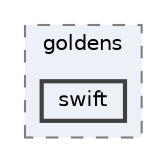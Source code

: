 digraph "flatbuffers/goldens/swift"
{
 // LATEX_PDF_SIZE
  bgcolor="transparent";
  edge [fontname=Helvetica,fontsize=10,labelfontname=Helvetica,labelfontsize=10];
  node [fontname=Helvetica,fontsize=10,shape=box,height=0.2,width=0.4];
  compound=true
  subgraph clusterdir_5f6317b9f664bc8c93949d780da8f012 {
    graph [ bgcolor="#edf0f7", pencolor="grey50", label="goldens", fontname=Helvetica,fontsize=10 style="filled,dashed", URL="dir_5f6317b9f664bc8c93949d780da8f012.html",tooltip=""]
  dir_2a44e3e4fd0a216df6bd66f36e736f7d [label="swift", fillcolor="#edf0f7", color="grey25", style="filled,bold", URL="dir_2a44e3e4fd0a216df6bd66f36e736f7d.html",tooltip=""];
  }
}
